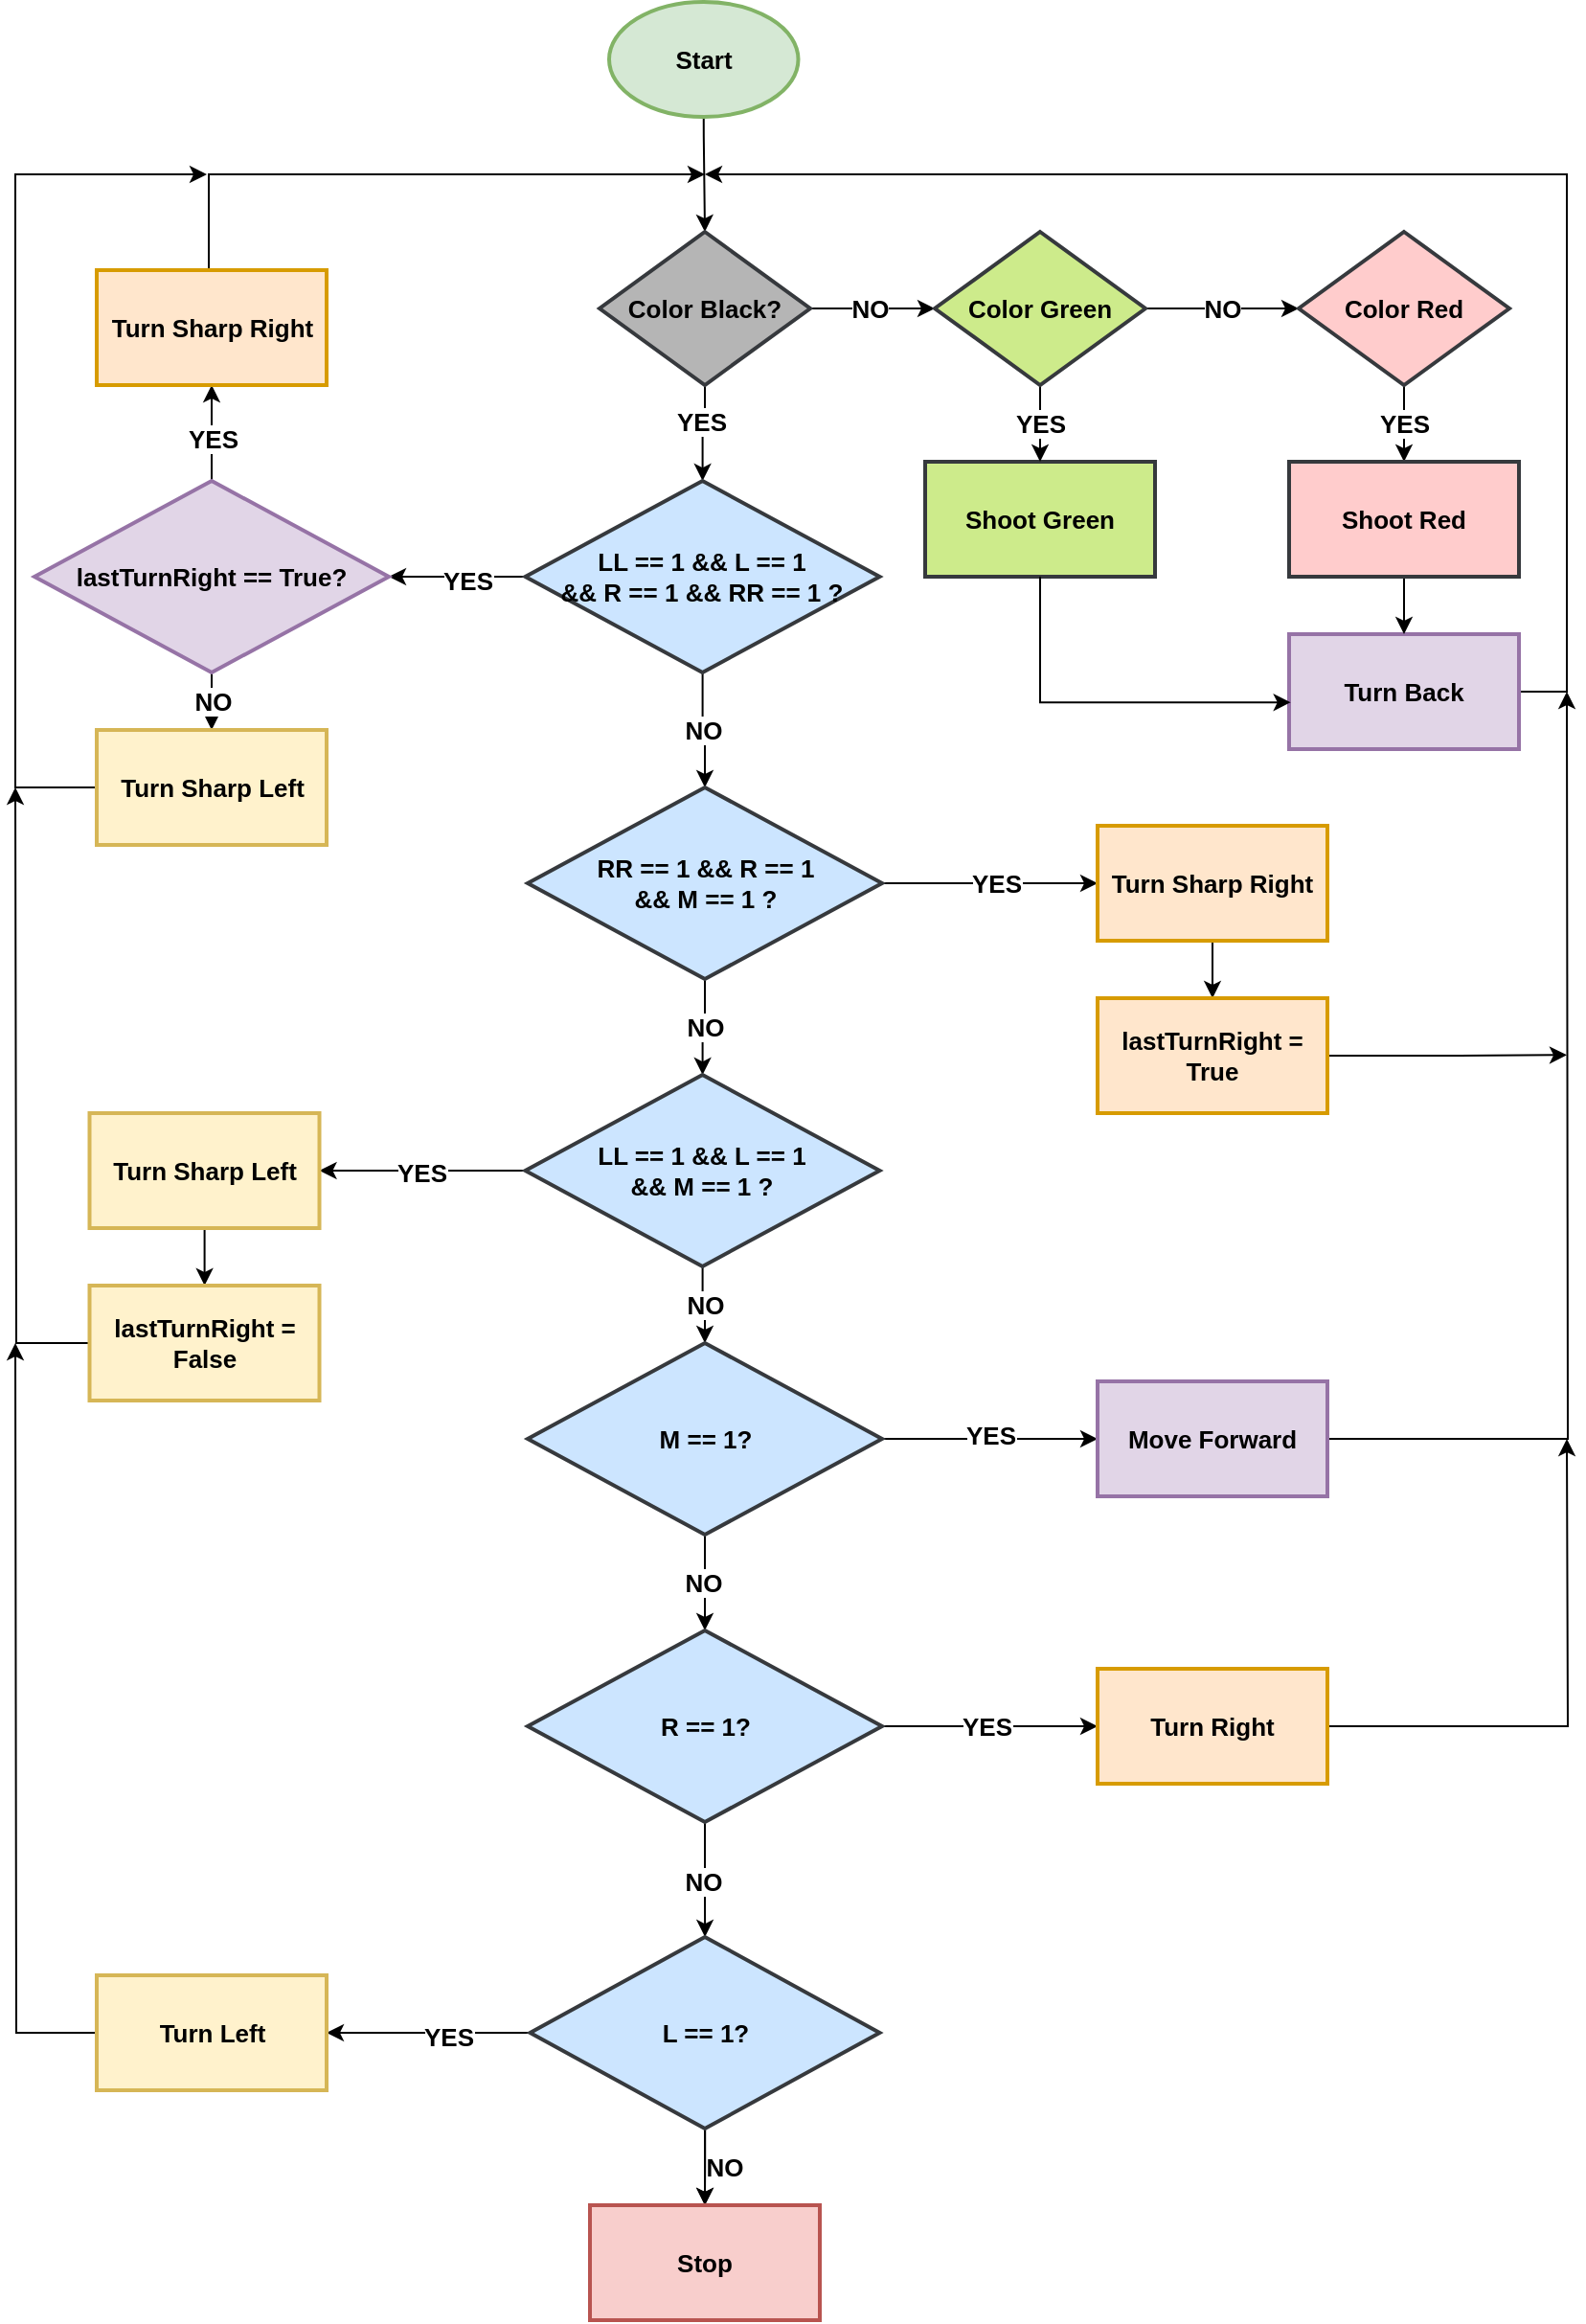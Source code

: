 <mxfile version="22.1.2" type="device">
  <diagram name="Page-1" id="gW49ZZqSb4stFpor7FXQ">
    <mxGraphModel dx="1266" dy="638" grid="1" gridSize="10" guides="1" tooltips="1" connect="1" arrows="1" fold="1" page="1" pageScale="1" pageWidth="2200" pageHeight="1400" math="0" shadow="0">
      <root>
        <mxCell id="0" />
        <mxCell id="1" parent="0" />
        <mxCell id="3HunCR58EJsfGBgurpgo-4" value="" style="edgeStyle=orthogonalEdgeStyle;rounded=0;orthogonalLoop=1;jettySize=auto;entryX=0.5;entryY=0;entryDx=0;entryDy=0;exitX=0.5;exitY=1;exitDx=0;exitDy=0;exitPerimeter=0;fontStyle=1;fontSize=13;fontFamily=Helvetica;labelBorderColor=none;html=1;spacing=2;" edge="1" parent="1" source="3HunCR58EJsfGBgurpgo-2" target="3HunCR58EJsfGBgurpgo-3">
          <mxGeometry relative="1" as="geometry">
            <mxPoint x="630" y="130" as="sourcePoint" />
            <mxPoint x="569.77" y="273.636" as="targetPoint" />
            <Array as="points">
              <mxPoint x="569" y="220" />
              <mxPoint x="570" y="220" />
            </Array>
          </mxGeometry>
        </mxCell>
        <mxCell id="3HunCR58EJsfGBgurpgo-2" value="Start" style="strokeWidth=2;shape=mxgraph.flowchart.start_1;fontStyle=1;fontSize=13;fontFamily=Helvetica;fillColor=#d5e8d4;strokeColor=#82b366;labelBorderColor=none;whiteSpace=wrap;html=1;spacing=2;" vertex="1" parent="1">
          <mxGeometry x="520" y="150" width="98.75" height="60" as="geometry" />
        </mxCell>
        <mxCell id="3HunCR58EJsfGBgurpgo-14" value="" style="edgeStyle=orthogonalEdgeStyle;rounded=0;orthogonalLoop=1;jettySize=auto;fontStyle=1;fontSize=13;fontFamily=Helvetica;labelBorderColor=none;html=1;spacing=2;" edge="1" parent="1" source="3HunCR58EJsfGBgurpgo-3" target="3HunCR58EJsfGBgurpgo-13">
          <mxGeometry relative="1" as="geometry" />
        </mxCell>
        <mxCell id="3HunCR58EJsfGBgurpgo-15" value="YES" style="edgeLabel;align=center;verticalAlign=middle;resizable=0;points=[];fontStyle=1;fontSize=13;fontFamily=Helvetica;labelBorderColor=none;html=1;spacing=2;" vertex="1" connectable="0" parent="3HunCR58EJsfGBgurpgo-14">
          <mxGeometry x="-0.263" y="-2" relative="1" as="geometry">
            <mxPoint as="offset" />
          </mxGeometry>
        </mxCell>
        <mxCell id="3HunCR58EJsfGBgurpgo-104" value="" style="edgeStyle=orthogonalEdgeStyle;rounded=0;orthogonalLoop=1;jettySize=auto;exitX=1;exitY=0.5;exitDx=0;exitDy=0;entryX=0;entryY=0.5;entryDx=0;entryDy=0;fontStyle=1;fontSize=13;fontFamily=Helvetica;labelBorderColor=none;html=1;spacing=2;" edge="1" parent="1" source="3HunCR58EJsfGBgurpgo-3" target="3HunCR58EJsfGBgurpgo-77">
          <mxGeometry relative="1" as="geometry" />
        </mxCell>
        <mxCell id="3HunCR58EJsfGBgurpgo-107" value="NO" style="edgeLabel;align=center;verticalAlign=middle;resizable=0;points=[];fontStyle=1;fontSize=13;fontFamily=Helvetica;labelBorderColor=none;html=1;spacing=2;" vertex="1" connectable="0" parent="3HunCR58EJsfGBgurpgo-104">
          <mxGeometry x="-0.046" relative="1" as="geometry">
            <mxPoint as="offset" />
          </mxGeometry>
        </mxCell>
        <mxCell id="3HunCR58EJsfGBgurpgo-3" value="Color Black?" style="rhombus;strokeWidth=2;fontStyle=1;fontSize=13;fontFamily=Helvetica;fillColor=#B5B5B5;strokeColor=#36393d;labelBorderColor=none;whiteSpace=wrap;html=1;spacing=2;" vertex="1" parent="1">
          <mxGeometry x="515" y="270" width="110" height="80" as="geometry" />
        </mxCell>
        <mxCell id="3HunCR58EJsfGBgurpgo-5" value="Shoot Green" style="strokeWidth=2;fontStyle=1;fontSize=13;fontFamily=Helvetica;fillColor=#cdeb8b;strokeColor=#36393d;labelBorderColor=none;whiteSpace=wrap;html=1;spacing=2;" vertex="1" parent="1">
          <mxGeometry x="685" y="390" width="120" height="60" as="geometry" />
        </mxCell>
        <mxCell id="3HunCR58EJsfGBgurpgo-105" value="" style="edgeStyle=orthogonalEdgeStyle;rounded=0;orthogonalLoop=1;jettySize=auto;exitX=1;exitY=0.5;exitDx=0;exitDy=0;fontStyle=1;fontSize=13;fontFamily=Helvetica;labelBorderColor=none;html=1;spacing=2;" edge="1" parent="1" source="3HunCR58EJsfGBgurpgo-8">
          <mxGeometry relative="1" as="geometry">
            <mxPoint x="570" y="240" as="targetPoint" />
            <Array as="points">
              <mxPoint x="1020" y="510" />
              <mxPoint x="1020" y="240" />
              <mxPoint x="580" y="240" />
            </Array>
          </mxGeometry>
        </mxCell>
        <mxCell id="3HunCR58EJsfGBgurpgo-8" value="Turn Back" style="strokeWidth=2;fontStyle=1;fontSize=13;fontFamily=Helvetica;fillColor=#e1d5e7;strokeColor=#9673a6;labelBorderColor=none;whiteSpace=wrap;html=1;spacing=2;" vertex="1" parent="1">
          <mxGeometry x="875" y="480" width="120" height="60" as="geometry" />
        </mxCell>
        <mxCell id="3HunCR58EJsfGBgurpgo-17" value="" style="edgeStyle=orthogonalEdgeStyle;rounded=0;orthogonalLoop=1;jettySize=auto;fontStyle=1;fontSize=13;fontFamily=Helvetica;labelBorderColor=none;html=1;spacing=2;" edge="1" parent="1" source="3HunCR58EJsfGBgurpgo-13" target="3HunCR58EJsfGBgurpgo-16">
          <mxGeometry relative="1" as="geometry" />
        </mxCell>
        <mxCell id="3HunCR58EJsfGBgurpgo-18" value="YES" style="edgeLabel;align=center;verticalAlign=middle;resizable=0;points=[];fontStyle=1;fontSize=13;fontFamily=Helvetica;labelBorderColor=none;html=1;spacing=2;" vertex="1" connectable="0" parent="3HunCR58EJsfGBgurpgo-17">
          <mxGeometry x="-0.146" y="2" relative="1" as="geometry">
            <mxPoint as="offset" />
          </mxGeometry>
        </mxCell>
        <mxCell id="3HunCR58EJsfGBgurpgo-29" value="" style="edgeStyle=orthogonalEdgeStyle;rounded=0;orthogonalLoop=1;jettySize=auto;fontStyle=1;fontSize=13;fontFamily=Helvetica;labelBorderColor=none;html=1;spacing=2;" edge="1" parent="1" source="3HunCR58EJsfGBgurpgo-13" target="3HunCR58EJsfGBgurpgo-28">
          <mxGeometry relative="1" as="geometry" />
        </mxCell>
        <mxCell id="3HunCR58EJsfGBgurpgo-75" value="NO" style="edgeLabel;align=center;verticalAlign=middle;resizable=0;points=[];fontStyle=1;fontSize=13;fontFamily=Helvetica;labelBorderColor=none;html=1;spacing=2;" vertex="1" connectable="0" parent="3HunCR58EJsfGBgurpgo-29">
          <mxGeometry x="-0.013" relative="1" as="geometry">
            <mxPoint as="offset" />
          </mxGeometry>
        </mxCell>
        <mxCell id="3HunCR58EJsfGBgurpgo-13" value="LL == 1 &amp;amp;&amp;amp; L == 1 &lt;br style=&quot;font-size: 13px;&quot;&gt;&amp;amp;&amp;amp; R == 1 &amp;amp;&amp;amp; RR == 1 ?" style="rhombus;strokeWidth=2;align=center;fontStyle=1;fontSize=13;fontFamily=Helvetica;fillColor=#cce5ff;strokeColor=#36393d;labelBorderColor=none;whiteSpace=wrap;html=1;spacing=2;" vertex="1" parent="1">
          <mxGeometry x="476.25" y="400" width="185" height="100" as="geometry" />
        </mxCell>
        <mxCell id="3HunCR58EJsfGBgurpgo-22" value="" style="edgeStyle=orthogonalEdgeStyle;rounded=0;orthogonalLoop=1;jettySize=auto;fontStyle=1;fontSize=13;fontFamily=Helvetica;labelBorderColor=none;html=1;spacing=2;" edge="1" parent="1" source="3HunCR58EJsfGBgurpgo-16" target="3HunCR58EJsfGBgurpgo-21">
          <mxGeometry relative="1" as="geometry" />
        </mxCell>
        <mxCell id="3HunCR58EJsfGBgurpgo-23" value="YES" style="edgeLabel;align=center;verticalAlign=middle;resizable=0;points=[];fontStyle=1;fontSize=13;fontFamily=Helvetica;labelBorderColor=none;html=1;spacing=2;" vertex="1" connectable="0" parent="3HunCR58EJsfGBgurpgo-22">
          <mxGeometry x="-0.096" relative="1" as="geometry">
            <mxPoint as="offset" />
          </mxGeometry>
        </mxCell>
        <mxCell id="3HunCR58EJsfGBgurpgo-98" value="NO" style="edgeStyle=orthogonalEdgeStyle;rounded=0;orthogonalLoop=1;jettySize=auto;exitX=0.5;exitY=1;exitDx=0;exitDy=0;entryX=0.5;entryY=0;entryDx=0;entryDy=0;fontStyle=1;fontSize=13;fontFamily=Helvetica;labelBorderColor=none;html=1;spacing=2;" edge="1" parent="1" source="3HunCR58EJsfGBgurpgo-16" target="3HunCR58EJsfGBgurpgo-24">
          <mxGeometry relative="1" as="geometry" />
        </mxCell>
        <mxCell id="3HunCR58EJsfGBgurpgo-16" value="lastTurnRight == True?" style="rhombus;strokeWidth=2;align=center;fontStyle=1;fontSize=13;fontFamily=Helvetica;fillColor=#e1d5e7;strokeColor=#9673a6;labelBorderColor=none;whiteSpace=wrap;html=1;spacing=2;" vertex="1" parent="1">
          <mxGeometry x="220" y="400" width="185" height="100" as="geometry" />
        </mxCell>
        <mxCell id="3HunCR58EJsfGBgurpgo-91" value="" style="edgeStyle=orthogonalEdgeStyle;rounded=0;orthogonalLoop=1;jettySize=auto;exitX=0.5;exitY=0;exitDx=0;exitDy=0;fontStyle=1;fontSize=13;fontFamily=Helvetica;labelBorderColor=none;html=1;spacing=2;" edge="1" parent="1">
          <mxGeometry relative="1" as="geometry">
            <mxPoint x="570" y="240" as="targetPoint" />
            <mxPoint x="312.5" y="330" as="sourcePoint" />
            <Array as="points">
              <mxPoint x="311" y="330" />
              <mxPoint x="311" y="240" />
            </Array>
          </mxGeometry>
        </mxCell>
        <mxCell id="3HunCR58EJsfGBgurpgo-21" value="Turn Sharp Right" style="strokeWidth=2;fontStyle=1;fontSize=13;fontFamily=Helvetica;fillColor=#ffe6cc;strokeColor=#d79b00;labelBorderColor=none;whiteSpace=wrap;html=1;spacing=2;" vertex="1" parent="1">
          <mxGeometry x="252.5" y="290" width="120" height="60" as="geometry" />
        </mxCell>
        <mxCell id="3HunCR58EJsfGBgurpgo-92" value="" style="edgeStyle=orthogonalEdgeStyle;rounded=0;orthogonalLoop=1;jettySize=auto;exitX=0;exitY=0.5;exitDx=0;exitDy=0;fontStyle=1;fontSize=13;fontFamily=Helvetica;labelBorderColor=none;html=1;spacing=2;" edge="1" parent="1" source="3HunCR58EJsfGBgurpgo-24">
          <mxGeometry relative="1" as="geometry">
            <mxPoint x="310" y="240" as="targetPoint" />
            <mxPoint x="252.5" y="620" as="sourcePoint" />
            <Array as="points">
              <mxPoint x="210" y="560" />
              <mxPoint x="210" y="240" />
            </Array>
          </mxGeometry>
        </mxCell>
        <mxCell id="3HunCR58EJsfGBgurpgo-24" value="Turn Sharp Left" style="strokeWidth=2;fontStyle=1;fontSize=13;fontFamily=Helvetica;fillColor=#fff2cc;strokeColor=#d6b656;labelBorderColor=none;whiteSpace=wrap;html=1;spacing=2;" vertex="1" parent="1">
          <mxGeometry x="252.5" y="530" width="120" height="60" as="geometry" />
        </mxCell>
        <mxCell id="3HunCR58EJsfGBgurpgo-31" value="" style="edgeStyle=orthogonalEdgeStyle;rounded=0;orthogonalLoop=1;jettySize=auto;fontStyle=1;fontSize=13;fontFamily=Helvetica;labelBorderColor=none;html=1;spacing=2;" edge="1" parent="1" source="3HunCR58EJsfGBgurpgo-28" target="3HunCR58EJsfGBgurpgo-30">
          <mxGeometry relative="1" as="geometry" />
        </mxCell>
        <mxCell id="3HunCR58EJsfGBgurpgo-32" value="YES" style="edgeLabel;align=center;verticalAlign=middle;resizable=0;points=[];fontStyle=1;fontSize=13;fontFamily=Helvetica;labelBorderColor=none;html=1;spacing=2;" vertex="1" connectable="0" parent="3HunCR58EJsfGBgurpgo-31">
          <mxGeometry x="0.052" relative="1" as="geometry">
            <mxPoint as="offset" />
          </mxGeometry>
        </mxCell>
        <mxCell id="3HunCR58EJsfGBgurpgo-34" value="" style="edgeStyle=orthogonalEdgeStyle;rounded=0;orthogonalLoop=1;jettySize=auto;fontStyle=1;fontSize=13;fontFamily=Helvetica;labelBorderColor=none;html=1;spacing=2;" edge="1" parent="1" source="3HunCR58EJsfGBgurpgo-28" target="3HunCR58EJsfGBgurpgo-33">
          <mxGeometry relative="1" as="geometry" />
        </mxCell>
        <mxCell id="3HunCR58EJsfGBgurpgo-74" value="NO" style="edgeLabel;align=center;verticalAlign=middle;resizable=0;points=[];fontStyle=1;fontSize=13;fontFamily=Helvetica;labelBorderColor=none;html=1;spacing=2;" vertex="1" connectable="0" parent="3HunCR58EJsfGBgurpgo-34">
          <mxGeometry x="0.008" y="1" relative="1" as="geometry">
            <mxPoint as="offset" />
          </mxGeometry>
        </mxCell>
        <mxCell id="3HunCR58EJsfGBgurpgo-28" value="RR == 1 &amp;amp;&amp;amp; R == 1 &lt;br style=&quot;font-size: 13px;&quot;&gt;&amp;amp;&amp;amp; M == 1 ?" style="rhombus;strokeWidth=2;align=center;fontStyle=1;fontSize=13;fontFamily=Helvetica;fillColor=#cce5ff;strokeColor=#36393d;labelBorderColor=none;whiteSpace=wrap;html=1;spacing=2;" vertex="1" parent="1">
          <mxGeometry x="477.5" y="560" width="185" height="100" as="geometry" />
        </mxCell>
        <mxCell id="3HunCR58EJsfGBgurpgo-38" value="" style="edgeStyle=orthogonalEdgeStyle;rounded=0;orthogonalLoop=1;jettySize=auto;fontStyle=1;fontSize=13;fontFamily=Helvetica;labelBorderColor=none;html=1;spacing=2;" edge="1" parent="1" source="3HunCR58EJsfGBgurpgo-30" target="3HunCR58EJsfGBgurpgo-37">
          <mxGeometry relative="1" as="geometry" />
        </mxCell>
        <mxCell id="3HunCR58EJsfGBgurpgo-30" value="Turn Sharp Right" style="strokeWidth=2;fontStyle=1;fontSize=13;fontFamily=Helvetica;fillColor=#ffe6cc;strokeColor=#d79b00;labelBorderColor=none;whiteSpace=wrap;html=1;spacing=2;" vertex="1" parent="1">
          <mxGeometry x="775" y="580" width="120" height="60" as="geometry" />
        </mxCell>
        <mxCell id="3HunCR58EJsfGBgurpgo-40" value="" style="edgeStyle=orthogonalEdgeStyle;rounded=0;orthogonalLoop=1;jettySize=auto;fontStyle=1;fontSize=13;fontFamily=Helvetica;labelBorderColor=none;html=1;spacing=2;" edge="1" parent="1" source="3HunCR58EJsfGBgurpgo-33" target="3HunCR58EJsfGBgurpgo-39">
          <mxGeometry relative="1" as="geometry" />
        </mxCell>
        <mxCell id="3HunCR58EJsfGBgurpgo-41" value="YES" style="edgeLabel;align=center;verticalAlign=middle;resizable=0;points=[];fontStyle=1;fontSize=13;fontFamily=Helvetica;labelBorderColor=none;html=1;spacing=2;" vertex="1" connectable="0" parent="3HunCR58EJsfGBgurpgo-40">
          <mxGeometry x="0.022" y="1" relative="1" as="geometry">
            <mxPoint as="offset" />
          </mxGeometry>
        </mxCell>
        <mxCell id="3HunCR58EJsfGBgurpgo-50" value="" style="edgeStyle=orthogonalEdgeStyle;rounded=0;orthogonalLoop=1;jettySize=auto;fontStyle=1;fontSize=13;fontFamily=Helvetica;labelBorderColor=none;html=1;spacing=2;" edge="1" parent="1" source="3HunCR58EJsfGBgurpgo-33" target="3HunCR58EJsfGBgurpgo-49">
          <mxGeometry relative="1" as="geometry" />
        </mxCell>
        <mxCell id="3HunCR58EJsfGBgurpgo-72" value="NO" style="edgeLabel;align=center;verticalAlign=middle;resizable=0;points=[];fontStyle=1;fontSize=13;fontFamily=Helvetica;labelBorderColor=none;html=1;spacing=2;" vertex="1" connectable="0" parent="3HunCR58EJsfGBgurpgo-50">
          <mxGeometry x="-0.013" relative="1" as="geometry">
            <mxPoint as="offset" />
          </mxGeometry>
        </mxCell>
        <mxCell id="3HunCR58EJsfGBgurpgo-33" value="LL == 1 &amp;amp;&amp;amp; L == 1 &lt;br style=&quot;font-size: 13px;&quot;&gt;&amp;amp;&amp;amp; M == 1 ?" style="rhombus;strokeWidth=2;align=center;fontStyle=1;fontSize=13;fontFamily=Helvetica;fillColor=#cce5ff;strokeColor=#36393d;labelBorderColor=none;whiteSpace=wrap;html=1;spacing=2;" vertex="1" parent="1">
          <mxGeometry x="476.25" y="710" width="185" height="100" as="geometry" />
        </mxCell>
        <mxCell id="3HunCR58EJsfGBgurpgo-108" value="" style="edgeStyle=orthogonalEdgeStyle;rounded=0;orthogonalLoop=1;jettySize=auto;exitX=1;exitY=0.5;exitDx=0;exitDy=0;labelBorderColor=none;html=1;spacing=2;fontStyle=1;fontSize=13;" edge="1" parent="1" source="3HunCR58EJsfGBgurpgo-37">
          <mxGeometry relative="1" as="geometry">
            <mxPoint x="1020" y="699.647" as="targetPoint" />
          </mxGeometry>
        </mxCell>
        <mxCell id="3HunCR58EJsfGBgurpgo-37" value="lastTurnRight = True" style="strokeWidth=2;fontStyle=1;fontSize=13;fontFamily=Helvetica;fillColor=#ffe6cc;strokeColor=#d79b00;labelBorderColor=none;whiteSpace=wrap;html=1;spacing=2;" vertex="1" parent="1">
          <mxGeometry x="775" y="670" width="120" height="60" as="geometry" />
        </mxCell>
        <mxCell id="3HunCR58EJsfGBgurpgo-43" value="" style="edgeStyle=orthogonalEdgeStyle;rounded=0;orthogonalLoop=1;jettySize=auto;fontStyle=1;fontSize=13;fontFamily=Helvetica;labelBorderColor=none;html=1;spacing=2;" edge="1" parent="1" source="3HunCR58EJsfGBgurpgo-39" target="3HunCR58EJsfGBgurpgo-42">
          <mxGeometry relative="1" as="geometry" />
        </mxCell>
        <mxCell id="3HunCR58EJsfGBgurpgo-39" value="Turn Sharp Left" style="strokeWidth=2;fontStyle=1;fontSize=13;fontFamily=Helvetica;fillColor=#fff2cc;strokeColor=#d6b656;labelBorderColor=none;whiteSpace=wrap;html=1;spacing=2;" vertex="1" parent="1">
          <mxGeometry x="248.75" y="730" width="120" height="60" as="geometry" />
        </mxCell>
        <mxCell id="3HunCR58EJsfGBgurpgo-94" value="" style="edgeStyle=orthogonalEdgeStyle;rounded=0;orthogonalLoop=1;jettySize=auto;exitX=0;exitY=0.5;exitDx=0;exitDy=0;fontStyle=1;fontSize=13;fontFamily=Helvetica;labelBorderColor=none;html=1;spacing=2;" edge="1" parent="1" source="3HunCR58EJsfGBgurpgo-42">
          <mxGeometry relative="1" as="geometry">
            <mxPoint x="210" y="560" as="targetPoint" />
          </mxGeometry>
        </mxCell>
        <mxCell id="3HunCR58EJsfGBgurpgo-42" value="lastTurnRight = False" style="strokeWidth=2;fontStyle=1;fontSize=13;fontFamily=Helvetica;fillColor=#fff2cc;strokeColor=#d6b656;labelBorderColor=none;whiteSpace=wrap;html=1;spacing=2;" vertex="1" parent="1">
          <mxGeometry x="248.75" y="820" width="120" height="60" as="geometry" />
        </mxCell>
        <mxCell id="3HunCR58EJsfGBgurpgo-52" value="" style="edgeStyle=orthogonalEdgeStyle;rounded=0;orthogonalLoop=1;jettySize=auto;fontStyle=1;fontSize=13;fontFamily=Helvetica;labelBorderColor=none;html=1;spacing=2;" edge="1" parent="1" source="3HunCR58EJsfGBgurpgo-49" target="3HunCR58EJsfGBgurpgo-51">
          <mxGeometry relative="1" as="geometry" />
        </mxCell>
        <mxCell id="3HunCR58EJsfGBgurpgo-71" value="YES" style="edgeLabel;align=center;verticalAlign=middle;resizable=0;points=[];fontStyle=1;fontSize=13;fontFamily=Helvetica;labelBorderColor=none;html=1;spacing=2;" vertex="1" connectable="0" parent="3HunCR58EJsfGBgurpgo-52">
          <mxGeometry x="0.007" y="2" relative="1" as="geometry">
            <mxPoint as="offset" />
          </mxGeometry>
        </mxCell>
        <mxCell id="3HunCR58EJsfGBgurpgo-54" value="" style="edgeStyle=orthogonalEdgeStyle;rounded=0;orthogonalLoop=1;jettySize=auto;fontStyle=1;fontSize=13;fontFamily=Helvetica;labelBorderColor=none;html=1;spacing=2;" edge="1" parent="1" source="3HunCR58EJsfGBgurpgo-49" target="3HunCR58EJsfGBgurpgo-53">
          <mxGeometry relative="1" as="geometry" />
        </mxCell>
        <mxCell id="3HunCR58EJsfGBgurpgo-73" value="NO" style="edgeLabel;align=center;verticalAlign=middle;resizable=0;points=[];fontStyle=1;fontSize=13;fontFamily=Helvetica;labelBorderColor=none;html=1;spacing=2;" vertex="1" connectable="0" parent="3HunCR58EJsfGBgurpgo-54">
          <mxGeometry x="0.008" y="-1" relative="1" as="geometry">
            <mxPoint as="offset" />
          </mxGeometry>
        </mxCell>
        <mxCell id="3HunCR58EJsfGBgurpgo-49" value="M == 1?" style="rhombus;strokeWidth=2;align=center;fontStyle=1;fontSize=13;fontFamily=Helvetica;fillColor=#cce5ff;strokeColor=#36393d;labelBorderColor=none;whiteSpace=wrap;html=1;spacing=2;" vertex="1" parent="1">
          <mxGeometry x="477.5" y="850" width="185" height="100" as="geometry" />
        </mxCell>
        <mxCell id="3HunCR58EJsfGBgurpgo-101" value="" style="edgeStyle=orthogonalEdgeStyle;rounded=0;orthogonalLoop=1;jettySize=auto;exitX=1;exitY=0.5;exitDx=0;exitDy=0;fontStyle=1;fontSize=13;fontFamily=Helvetica;labelBorderColor=none;html=1;spacing=2;" edge="1" parent="1" source="3HunCR58EJsfGBgurpgo-51">
          <mxGeometry relative="1" as="geometry">
            <mxPoint x="1020" y="510" as="targetPoint" />
          </mxGeometry>
        </mxCell>
        <mxCell id="3HunCR58EJsfGBgurpgo-51" value="Move Forward" style="strokeWidth=2;fontStyle=1;fontSize=13;fontFamily=Helvetica;fillColor=#e1d5e7;strokeColor=#9673a6;labelBorderColor=none;whiteSpace=wrap;html=1;spacing=2;" vertex="1" parent="1">
          <mxGeometry x="775" y="870" width="120" height="60" as="geometry" />
        </mxCell>
        <mxCell id="3HunCR58EJsfGBgurpgo-56" value="" style="edgeStyle=orthogonalEdgeStyle;rounded=0;orthogonalLoop=1;jettySize=auto;fontStyle=1;fontSize=13;fontFamily=Helvetica;labelBorderColor=none;html=1;spacing=2;" edge="1" parent="1" source="3HunCR58EJsfGBgurpgo-53" target="3HunCR58EJsfGBgurpgo-55">
          <mxGeometry relative="1" as="geometry" />
        </mxCell>
        <mxCell id="3HunCR58EJsfGBgurpgo-70" value="YES" style="edgeLabel;align=center;verticalAlign=middle;resizable=0;points=[];fontStyle=1;fontSize=13;fontFamily=Helvetica;labelBorderColor=none;html=1;spacing=2;" vertex="1" connectable="0" parent="3HunCR58EJsfGBgurpgo-56">
          <mxGeometry x="-0.037" relative="1" as="geometry">
            <mxPoint as="offset" />
          </mxGeometry>
        </mxCell>
        <mxCell id="3HunCR58EJsfGBgurpgo-60" value="" style="edgeStyle=orthogonalEdgeStyle;rounded=0;orthogonalLoop=1;jettySize=auto;fontStyle=1;fontSize=13;fontFamily=Helvetica;labelBorderColor=none;html=1;spacing=2;" edge="1" parent="1" source="3HunCR58EJsfGBgurpgo-53" target="3HunCR58EJsfGBgurpgo-59">
          <mxGeometry relative="1" as="geometry" />
        </mxCell>
        <mxCell id="3HunCR58EJsfGBgurpgo-69" value="NO" style="edgeLabel;align=center;verticalAlign=middle;resizable=0;points=[];fontStyle=1;fontSize=13;fontFamily=Helvetica;labelBorderColor=none;html=1;spacing=2;" vertex="1" connectable="0" parent="3HunCR58EJsfGBgurpgo-60">
          <mxGeometry x="0.039" y="-1" relative="1" as="geometry">
            <mxPoint as="offset" />
          </mxGeometry>
        </mxCell>
        <mxCell id="3HunCR58EJsfGBgurpgo-53" value="R == 1?" style="rhombus;strokeWidth=2;align=center;fontStyle=1;fontSize=13;fontFamily=Helvetica;fillColor=#cce5ff;strokeColor=#36393d;labelBorderColor=none;whiteSpace=wrap;html=1;spacing=2;" vertex="1" parent="1">
          <mxGeometry x="477.5" y="1000" width="185" height="100" as="geometry" />
        </mxCell>
        <mxCell id="3HunCR58EJsfGBgurpgo-100" value="" style="edgeStyle=orthogonalEdgeStyle;rounded=0;orthogonalLoop=1;jettySize=auto;exitX=1;exitY=0.5;exitDx=0;exitDy=0;fontStyle=1;fontSize=13;fontFamily=Helvetica;labelBorderColor=none;html=1;spacing=2;" edge="1" parent="1" source="3HunCR58EJsfGBgurpgo-55">
          <mxGeometry relative="1" as="geometry">
            <mxPoint x="1020" y="900" as="targetPoint" />
          </mxGeometry>
        </mxCell>
        <mxCell id="3HunCR58EJsfGBgurpgo-55" value="Turn Right" style="strokeWidth=2;fontStyle=1;fontSize=13;fontFamily=Helvetica;fillColor=#ffe6cc;strokeColor=#d79b00;labelBorderColor=none;whiteSpace=wrap;html=1;spacing=2;" vertex="1" parent="1">
          <mxGeometry x="775" y="1020" width="120" height="60" as="geometry" />
        </mxCell>
        <mxCell id="3HunCR58EJsfGBgurpgo-62" value="" style="edgeStyle=orthogonalEdgeStyle;rounded=0;orthogonalLoop=1;jettySize=auto;fontStyle=1;fontSize=13;fontFamily=Helvetica;labelBorderColor=none;html=1;spacing=2;" edge="1" parent="1" source="3HunCR58EJsfGBgurpgo-59" target="3HunCR58EJsfGBgurpgo-61">
          <mxGeometry relative="1" as="geometry" />
        </mxCell>
        <mxCell id="3HunCR58EJsfGBgurpgo-66" value="YES" style="edgeLabel;align=center;verticalAlign=middle;resizable=0;points=[];fontStyle=1;fontSize=13;fontFamily=Helvetica;labelBorderColor=none;html=1;spacing=2;" vertex="1" connectable="0" parent="3HunCR58EJsfGBgurpgo-62">
          <mxGeometry x="-0.191" y="2" relative="1" as="geometry">
            <mxPoint as="offset" />
          </mxGeometry>
        </mxCell>
        <mxCell id="3HunCR58EJsfGBgurpgo-64" value="" style="edgeStyle=orthogonalEdgeStyle;rounded=0;orthogonalLoop=1;jettySize=auto;fontStyle=1;fontSize=13;fontFamily=Helvetica;labelBorderColor=none;html=1;spacing=2;" edge="1" parent="1" source="3HunCR58EJsfGBgurpgo-59" target="3HunCR58EJsfGBgurpgo-63">
          <mxGeometry relative="1" as="geometry" />
        </mxCell>
        <mxCell id="3HunCR58EJsfGBgurpgo-65" value="NO" style="edgeLabel;align=center;verticalAlign=middle;resizable=0;points=[];fontStyle=1;fontSize=13;fontFamily=Helvetica;labelBorderColor=none;html=1;spacing=2;" vertex="1" connectable="0" parent="3HunCR58EJsfGBgurpgo-64">
          <mxGeometry x="-0.398" y="1" relative="1" as="geometry">
            <mxPoint x="9" y="8" as="offset" />
          </mxGeometry>
        </mxCell>
        <mxCell id="3HunCR58EJsfGBgurpgo-68" value="" style="edgeStyle=orthogonalEdgeStyle;rounded=0;orthogonalLoop=1;jettySize=auto;fontStyle=1;fontSize=13;fontFamily=Helvetica;labelBorderColor=none;html=1;spacing=2;" edge="1" parent="1" source="3HunCR58EJsfGBgurpgo-59" target="3HunCR58EJsfGBgurpgo-63">
          <mxGeometry relative="1" as="geometry" />
        </mxCell>
        <mxCell id="3HunCR58EJsfGBgurpgo-59" value="L == 1?" style="rhombus;strokeWidth=2;align=center;fontStyle=1;fontSize=13;fontFamily=Helvetica;fillColor=#cce5ff;strokeColor=#36393d;labelBorderColor=none;whiteSpace=wrap;html=1;spacing=2;" vertex="1" parent="1">
          <mxGeometry x="478.75" y="1160" width="182.5" height="100" as="geometry" />
        </mxCell>
        <mxCell id="3HunCR58EJsfGBgurpgo-95" value="" style="edgeStyle=orthogonalEdgeStyle;rounded=0;orthogonalLoop=1;jettySize=auto;exitX=0;exitY=0.5;exitDx=0;exitDy=0;fontStyle=1;fontSize=13;fontFamily=Helvetica;labelBorderColor=none;html=1;spacing=2;" edge="1" parent="1" source="3HunCR58EJsfGBgurpgo-61">
          <mxGeometry relative="1" as="geometry">
            <mxPoint x="210" y="850" as="targetPoint" />
          </mxGeometry>
        </mxCell>
        <mxCell id="3HunCR58EJsfGBgurpgo-61" value="Turn Left" style="strokeWidth=2;fontStyle=1;fontSize=13;fontFamily=Helvetica;fillColor=#fff2cc;strokeColor=#d6b656;labelBorderColor=none;whiteSpace=wrap;html=1;spacing=2;" vertex="1" parent="1">
          <mxGeometry x="252.5" y="1180" width="120" height="60" as="geometry" />
        </mxCell>
        <mxCell id="3HunCR58EJsfGBgurpgo-63" value="Stop" style="strokeWidth=2;fontStyle=1;fontSize=13;fontFamily=Helvetica;fillColor=#f8cecc;strokeColor=#b85450;labelBorderColor=none;whiteSpace=wrap;html=1;spacing=2;" vertex="1" parent="1">
          <mxGeometry x="510" y="1300" width="120" height="60" as="geometry" />
        </mxCell>
        <mxCell id="3HunCR58EJsfGBgurpgo-79" value="" style="edgeStyle=orthogonalEdgeStyle;rounded=0;orthogonalLoop=1;jettySize=auto;exitX=0.5;exitY=1;exitDx=0;exitDy=0;entryX=0.5;entryY=0;entryDx=0;entryDy=0;fontStyle=1;fontSize=13;fontFamily=Helvetica;labelBorderColor=none;html=1;spacing=2;" edge="1" parent="1" source="3HunCR58EJsfGBgurpgo-77" target="3HunCR58EJsfGBgurpgo-5">
          <mxGeometry relative="1" as="geometry" />
        </mxCell>
        <mxCell id="3HunCR58EJsfGBgurpgo-81" value="YES" style="edgeLabel;align=center;verticalAlign=middle;resizable=0;points=[];fontStyle=1;fontSize=13;fontFamily=Helvetica;labelBorderColor=none;html=1;spacing=2;" vertex="1" connectable="0" parent="3HunCR58EJsfGBgurpgo-79">
          <mxGeometry x="0.2" y="1" relative="1" as="geometry">
            <mxPoint x="-1" y="-4" as="offset" />
          </mxGeometry>
        </mxCell>
        <mxCell id="3HunCR58EJsfGBgurpgo-85" value="NO" style="edgeStyle=orthogonalEdgeStyle;rounded=0;orthogonalLoop=1;jettySize=auto;fontStyle=1;fontSize=13;fontFamily=Helvetica;labelBorderColor=none;html=1;spacing=2;" edge="1" parent="1" source="3HunCR58EJsfGBgurpgo-77" target="3HunCR58EJsfGBgurpgo-84">
          <mxGeometry relative="1" as="geometry" />
        </mxCell>
        <mxCell id="3HunCR58EJsfGBgurpgo-77" value="Color Green" style="rhombus;strokeWidth=2;fontStyle=1;fontSize=13;fontFamily=Helvetica;fillColor=#cdeb8b;strokeColor=#36393d;labelBorderColor=none;whiteSpace=wrap;html=1;spacing=2;" vertex="1" parent="1">
          <mxGeometry x="690" y="270" width="110" height="80" as="geometry" />
        </mxCell>
        <mxCell id="3HunCR58EJsfGBgurpgo-87" value="YES" style="edgeStyle=orthogonalEdgeStyle;rounded=0;orthogonalLoop=1;jettySize=auto;fontStyle=1;fontSize=13;fontFamily=Helvetica;labelBorderColor=none;html=1;spacing=2;" edge="1" parent="1" source="3HunCR58EJsfGBgurpgo-84" target="3HunCR58EJsfGBgurpgo-86">
          <mxGeometry relative="1" as="geometry" />
        </mxCell>
        <mxCell id="3HunCR58EJsfGBgurpgo-84" value="Color Red" style="rhombus;strokeWidth=2;fontStyle=1;fontSize=13;fontFamily=Helvetica;fillColor=#ffcccc;strokeColor=#36393d;labelBorderColor=none;whiteSpace=wrap;html=1;spacing=2;" vertex="1" parent="1">
          <mxGeometry x="880" y="270" width="110" height="80" as="geometry" />
        </mxCell>
        <mxCell id="3HunCR58EJsfGBgurpgo-89" value="" style="edgeStyle=orthogonalEdgeStyle;rounded=0;orthogonalLoop=1;jettySize=auto;entryX=0.5;entryY=0;entryDx=0;entryDy=0;exitX=0.5;exitY=1;exitDx=0;exitDy=0;fontStyle=1;fontSize=13;fontFamily=Helvetica;labelBorderColor=none;html=1;spacing=2;" edge="1" parent="1" source="3HunCR58EJsfGBgurpgo-86" target="3HunCR58EJsfGBgurpgo-8">
          <mxGeometry relative="1" as="geometry">
            <mxPoint x="930" y="460" as="sourcePoint" />
          </mxGeometry>
        </mxCell>
        <mxCell id="3HunCR58EJsfGBgurpgo-86" value="Shoot Red" style="strokeWidth=2;fontStyle=1;fontSize=13;fontFamily=Helvetica;fillColor=#ffcccc;strokeColor=#36393d;labelBorderColor=none;whiteSpace=wrap;html=1;spacing=2;" vertex="1" parent="1">
          <mxGeometry x="875" y="390" width="120" height="60" as="geometry" />
        </mxCell>
        <mxCell id="3HunCR58EJsfGBgurpgo-88" value="" style="edgeStyle=orthogonalEdgeStyle;rounded=0;orthogonalLoop=1;jettySize=auto;exitX=0.5;exitY=1;exitDx=0;exitDy=0;entryX=0.007;entryY=0.593;entryDx=0;entryDy=0;entryPerimeter=0;fontStyle=1;fontSize=13;fontFamily=Helvetica;labelBorderColor=none;html=1;spacing=2;" edge="1" parent="1" source="3HunCR58EJsfGBgurpgo-5" target="3HunCR58EJsfGBgurpgo-8">
          <mxGeometry relative="1" as="geometry" />
        </mxCell>
      </root>
    </mxGraphModel>
  </diagram>
</mxfile>
